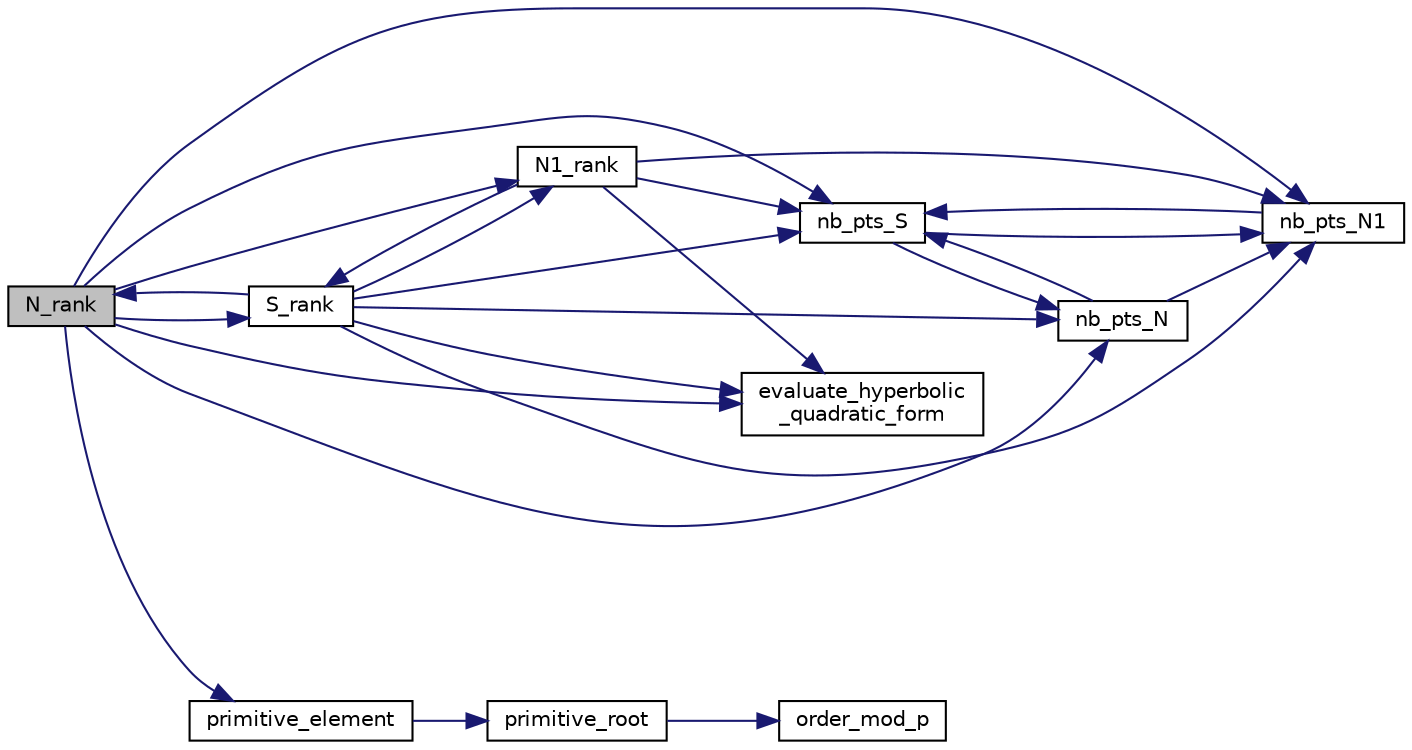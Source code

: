 digraph "N_rank"
{
  edge [fontname="Helvetica",fontsize="10",labelfontname="Helvetica",labelfontsize="10"];
  node [fontname="Helvetica",fontsize="10",shape=record];
  rankdir="LR";
  Node2265 [label="N_rank",height=0.2,width=0.4,color="black", fillcolor="grey75", style="filled", fontcolor="black"];
  Node2265 -> Node2266 [color="midnightblue",fontsize="10",style="solid",fontname="Helvetica"];
  Node2266 [label="nb_pts_S",height=0.2,width=0.4,color="black", fillcolor="white", style="filled",URL="$db/da0/lib_2foundations_2geometry_2orthogonal__points_8_c.html#a9bc3dec6e722644d182738102c3e04f3"];
  Node2266 -> Node2267 [color="midnightblue",fontsize="10",style="solid",fontname="Helvetica"];
  Node2267 [label="nb_pts_N",height=0.2,width=0.4,color="black", fillcolor="white", style="filled",URL="$db/da0/lib_2foundations_2geometry_2orthogonal__points_8_c.html#a93e16898c27b1d1c0a6405a7b0615ba6"];
  Node2267 -> Node2266 [color="midnightblue",fontsize="10",style="solid",fontname="Helvetica"];
  Node2267 -> Node2268 [color="midnightblue",fontsize="10",style="solid",fontname="Helvetica"];
  Node2268 [label="nb_pts_N1",height=0.2,width=0.4,color="black", fillcolor="white", style="filled",URL="$db/da0/lib_2foundations_2geometry_2orthogonal__points_8_c.html#ae0f2e1c76523db67b4ec9629ccc35bc6"];
  Node2268 -> Node2266 [color="midnightblue",fontsize="10",style="solid",fontname="Helvetica"];
  Node2266 -> Node2268 [color="midnightblue",fontsize="10",style="solid",fontname="Helvetica"];
  Node2265 -> Node2267 [color="midnightblue",fontsize="10",style="solid",fontname="Helvetica"];
  Node2265 -> Node2269 [color="midnightblue",fontsize="10",style="solid",fontname="Helvetica"];
  Node2269 [label="S_rank",height=0.2,width=0.4,color="black", fillcolor="white", style="filled",URL="$db/da0/lib_2foundations_2geometry_2orthogonal__points_8_c.html#a3a31f4ab7622dfd1d56e995cee509faa"];
  Node2269 -> Node2266 [color="midnightblue",fontsize="10",style="solid",fontname="Helvetica"];
  Node2269 -> Node2267 [color="midnightblue",fontsize="10",style="solid",fontname="Helvetica"];
  Node2269 -> Node2268 [color="midnightblue",fontsize="10",style="solid",fontname="Helvetica"];
  Node2269 -> Node2265 [color="midnightblue",fontsize="10",style="solid",fontname="Helvetica"];
  Node2269 -> Node2270 [color="midnightblue",fontsize="10",style="solid",fontname="Helvetica"];
  Node2270 [label="evaluate_hyperbolic\l_quadratic_form",height=0.2,width=0.4,color="black", fillcolor="white", style="filled",URL="$db/da0/lib_2foundations_2geometry_2orthogonal__points_8_c.html#a5f2c422dc24d5720e7a1b36a794ba65a"];
  Node2269 -> Node2271 [color="midnightblue",fontsize="10",style="solid",fontname="Helvetica"];
  Node2271 [label="N1_rank",height=0.2,width=0.4,color="black", fillcolor="white", style="filled",URL="$db/da0/lib_2foundations_2geometry_2orthogonal__points_8_c.html#aeb5e4527dd73fce52439f30400b9946a"];
  Node2271 -> Node2266 [color="midnightblue",fontsize="10",style="solid",fontname="Helvetica"];
  Node2271 -> Node2268 [color="midnightblue",fontsize="10",style="solid",fontname="Helvetica"];
  Node2271 -> Node2269 [color="midnightblue",fontsize="10",style="solid",fontname="Helvetica"];
  Node2271 -> Node2270 [color="midnightblue",fontsize="10",style="solid",fontname="Helvetica"];
  Node2265 -> Node2270 [color="midnightblue",fontsize="10",style="solid",fontname="Helvetica"];
  Node2265 -> Node2268 [color="midnightblue",fontsize="10",style="solid",fontname="Helvetica"];
  Node2265 -> Node2272 [color="midnightblue",fontsize="10",style="solid",fontname="Helvetica"];
  Node2272 [label="primitive_element",height=0.2,width=0.4,color="black", fillcolor="white", style="filled",URL="$db/da0/lib_2foundations_2geometry_2orthogonal__points_8_c.html#a97350390ec02c8cd9f54751708e28768"];
  Node2272 -> Node2273 [color="midnightblue",fontsize="10",style="solid",fontname="Helvetica"];
  Node2273 [label="primitive_root",height=0.2,width=0.4,color="black", fillcolor="white", style="filled",URL="$de/dc5/algebra__and__number__theory_8h.html#a0b6f7619d12ff2c4e60b852b820b0972"];
  Node2273 -> Node2274 [color="midnightblue",fontsize="10",style="solid",fontname="Helvetica"];
  Node2274 [label="order_mod_p",height=0.2,width=0.4,color="black", fillcolor="white", style="filled",URL="$df/dda/number__theory_8_c.html#aa38aa7e68ab81726a4462995135456b2"];
  Node2265 -> Node2271 [color="midnightblue",fontsize="10",style="solid",fontname="Helvetica"];
}
